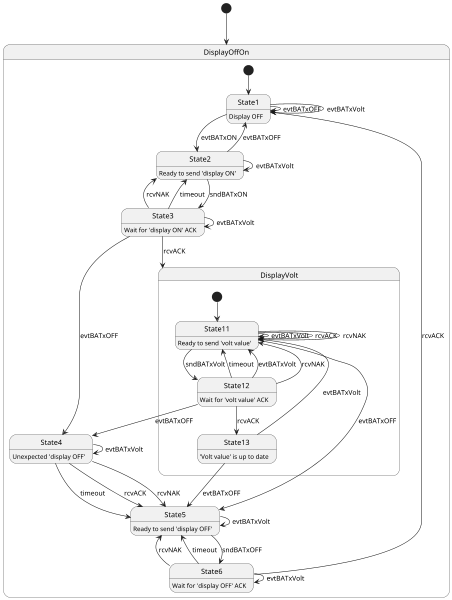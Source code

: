 @startuml
scale 800*600
hide empty description
[*] --> DisplayOffOn

state DisplayOffOn {
  [*] --> State1
  State1 : Display OFF
  State1 --> State1 : evtBATxOFF
  State1 --> State1 : evtBATxVolt
  State1 --> State2 : evtBATxON
  State2: Ready to send 'display ON'
  State2 --> State1 : evtBATxOFF
  State2 --> State2 : evtBATxVolt
  State2 --> State3 : sndBATxON
  State3 : Wait for 'display ON' ACK
  State3 --> State3 : evtBATxVolt
  State3 --> State2 : rcvNAK
  State3 --> State2 : timeout
  State3 --> State4 : evtBATxOFF
  State4 : Unexpected 'display OFF'
  State4 --> State4 : evtBATxVolt
  State4 --> State5 : rcvACK
  State5 : Ready to send 'display OFF'
  State4 --> State5 : rcvNAK
  State4 --> State5 : timeout
  State5 --> State5 : evtBATxVolt
  State5 --> State6 : sndBATxOFF
  State6 : Wait for 'display OFF' ACK
  State6 --> State6 : evtBATxVolt
  State6 --> State5 : rcvNAK
  State6 --> State5 : timeout
  State6 --> State1 : rcvACK
  State3 --> DisplayVolt : rcvACK
}

state DisplayVolt {
  [*] --> State11
  State11 : Ready to send 'volt value'
  State11 --> State11 : evtBATxVolt
  State11 --> State11 : rcvACK
  State11 --> State11 : rcvNAK
  State11 --> State5 : evtBATxOFF
  State11 --> State12 : sndBATxVolt
  State12 : Wait for 'volt value' ACK
  State12 --> State11 : timeout
  State12 --> State11 : evtBATxVolt
  State12 --> State11 : rcvNAK
  State12 --> State4 : evtBATxOFF
  State12 --> State13 : rcvACK
  State13 : 'Volt value' is up to date
  State13 --> State11 : evtBATxVolt
  State13 --> State5 : evtBATxOFF
}
@enduml